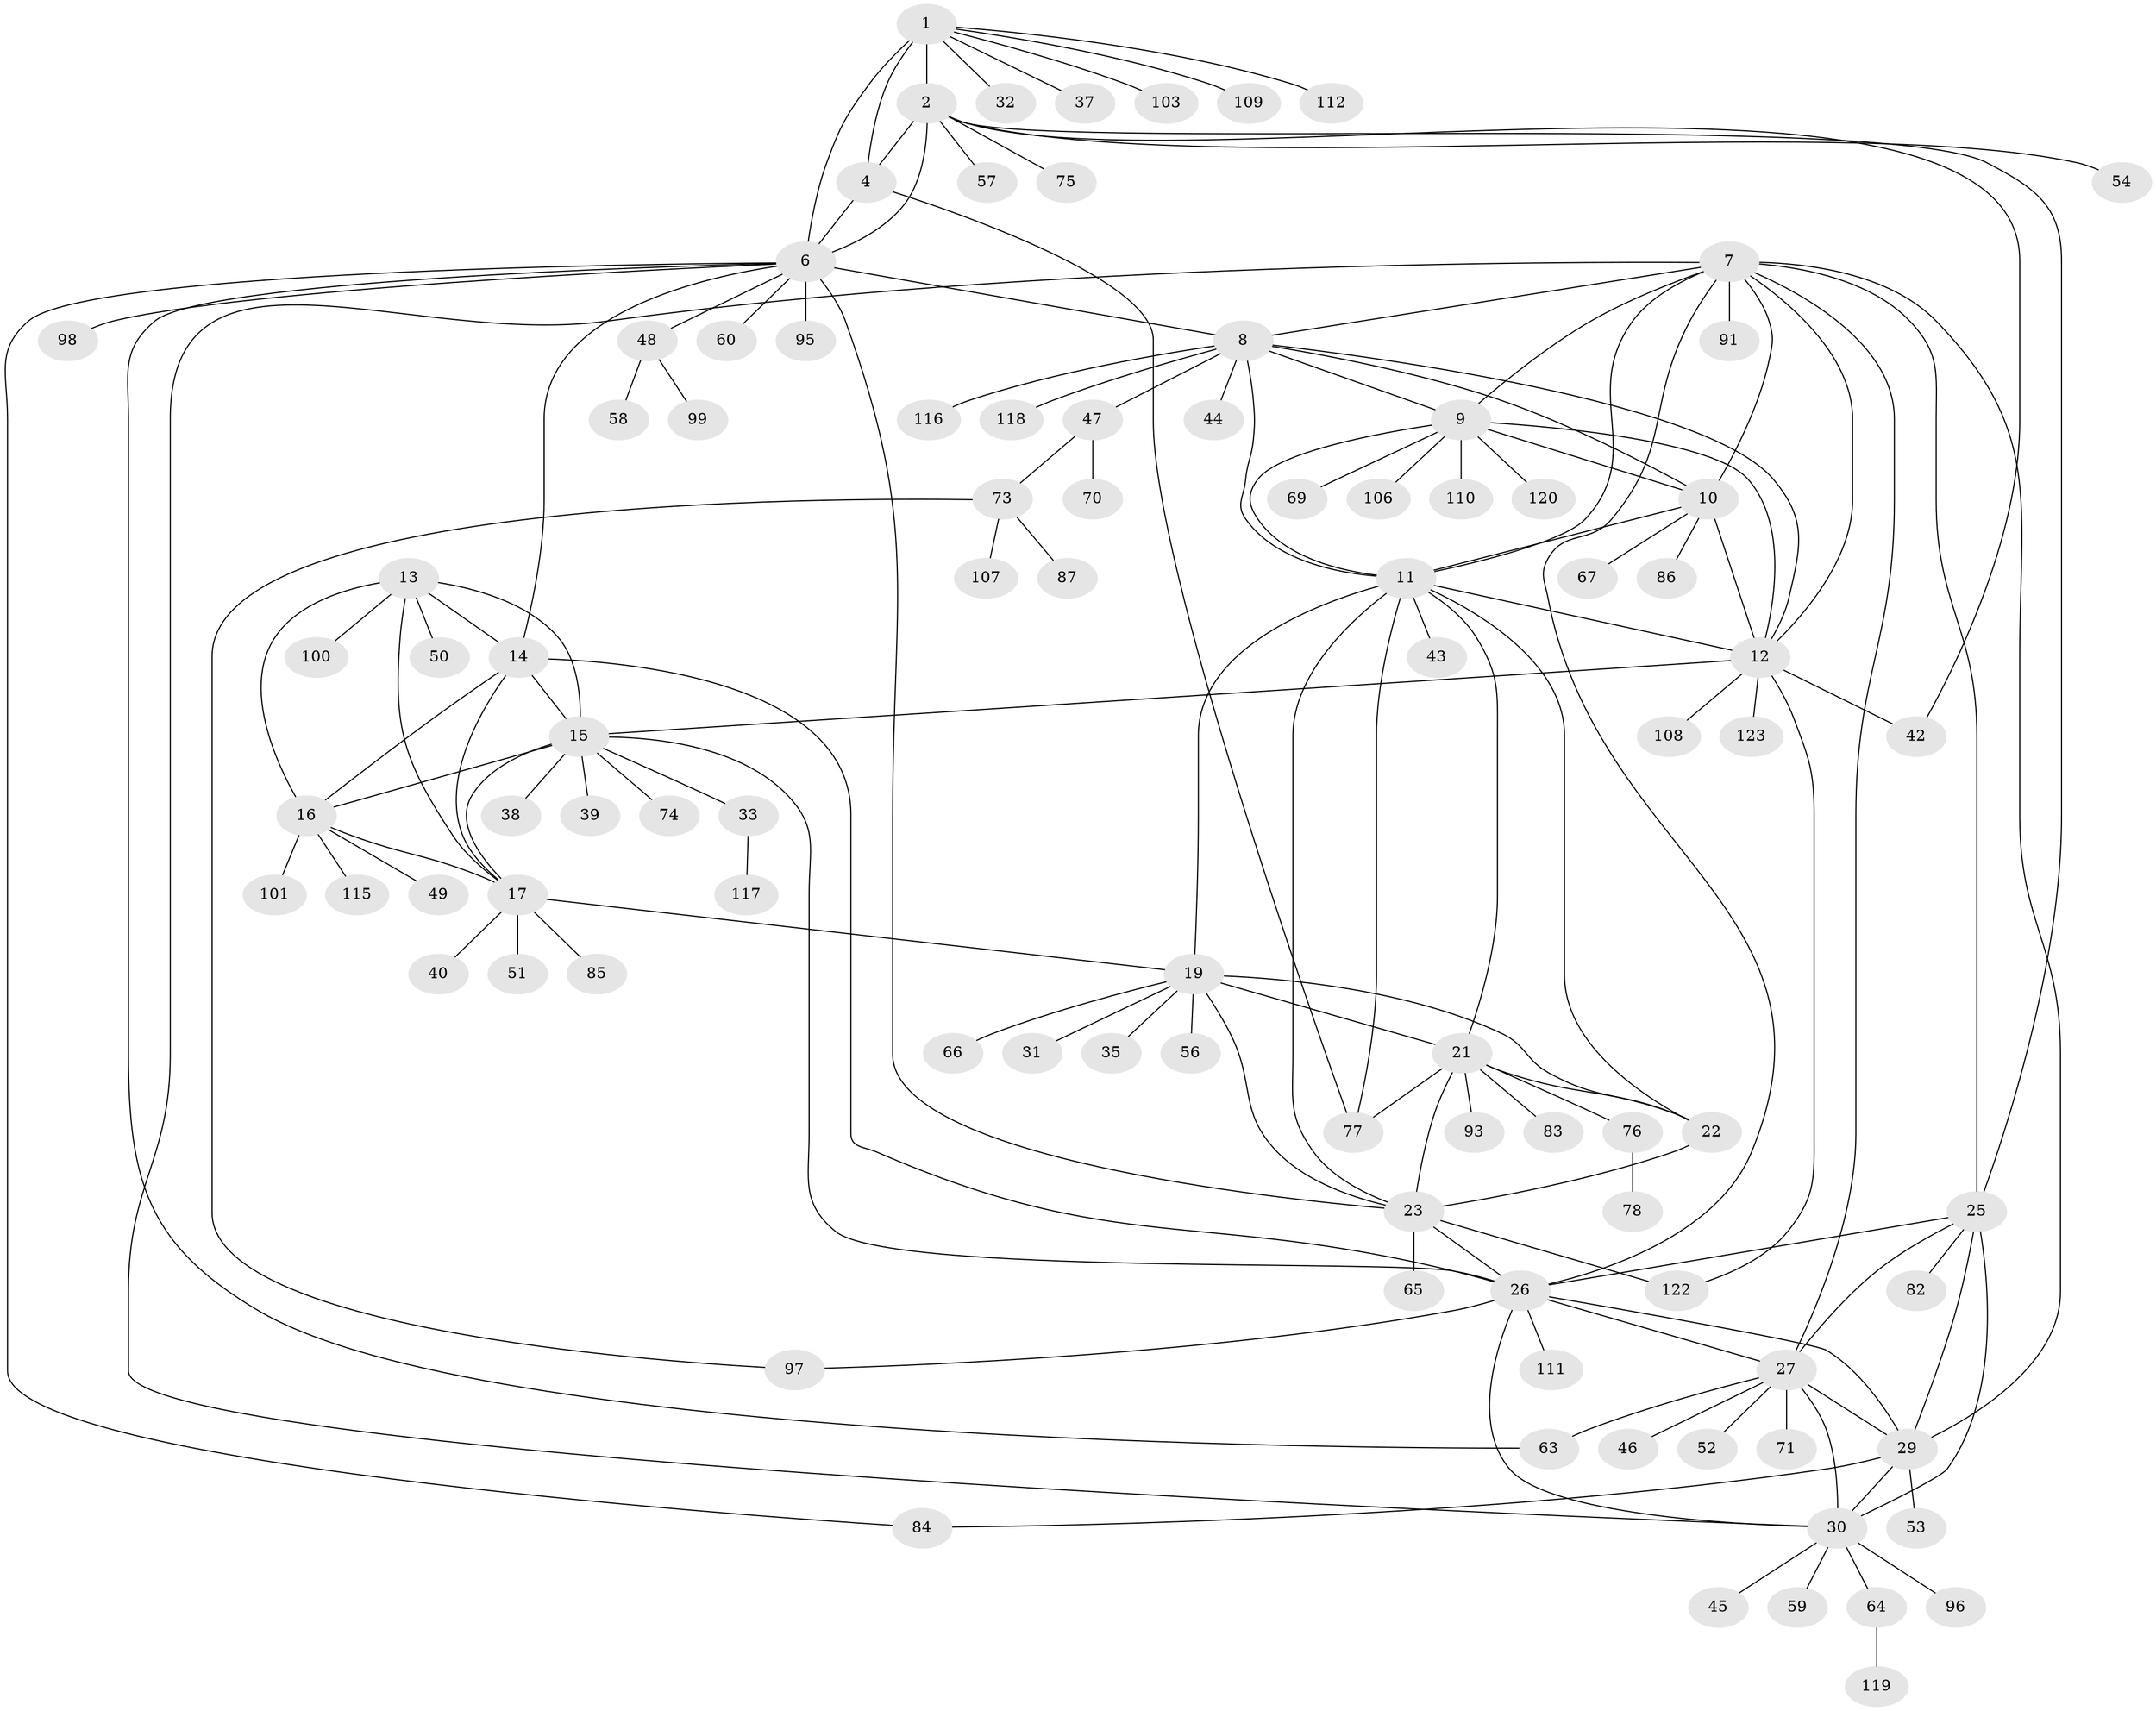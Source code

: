 // original degree distribution, {9: 0.04878048780487805, 6: 0.04065040650406504, 15: 0.008130081300813009, 7: 0.032520325203252036, 11: 0.024390243902439025, 8: 0.04065040650406504, 12: 0.008130081300813009, 10: 0.024390243902439025, 5: 0.016260162601626018, 2: 0.10569105691056911, 1: 0.5934959349593496, 3: 0.04065040650406504, 4: 0.016260162601626018}
// Generated by graph-tools (version 1.1) at 2025/42/03/06/25 10:42:09]
// undirected, 95 vertices, 143 edges
graph export_dot {
graph [start="1"]
  node [color=gray90,style=filled];
  1 [super="+3"];
  2 [super="+5"];
  4;
  6 [super="+34"];
  7 [super="+28"];
  8 [super="+89"];
  9 [super="+72"];
  10 [super="+68"];
  11 [super="+20"];
  12 [super="+121"];
  13 [super="+18"];
  14 [super="+104"];
  15 [super="+114"];
  16 [super="+61"];
  17 [super="+55"];
  19 [super="+62"];
  21 [super="+90"];
  22;
  23 [super="+24"];
  25 [super="+36"];
  26 [super="+94"];
  27 [super="+102"];
  29 [super="+80"];
  30;
  31 [super="+92"];
  32;
  33 [super="+41"];
  35;
  37;
  38;
  39;
  40;
  42;
  43;
  44;
  45;
  46;
  47;
  48 [super="+79"];
  49;
  50;
  51;
  52;
  53;
  54;
  56;
  57;
  58;
  59;
  60;
  63;
  64 [super="+81"];
  65;
  66;
  67;
  69;
  70;
  71;
  73;
  74;
  75;
  76 [super="+105"];
  77 [super="+113"];
  78;
  82;
  83;
  84;
  85;
  86;
  87 [super="+88"];
  91;
  93;
  95;
  96;
  97;
  98;
  99;
  100;
  101;
  103;
  106;
  107;
  108;
  109;
  110;
  111;
  112;
  115;
  116;
  117;
  118;
  119;
  120;
  122;
  123;
  1 -- 2 [weight=4];
  1 -- 4 [weight=2];
  1 -- 6 [weight=2];
  1 -- 32;
  1 -- 37;
  1 -- 103;
  1 -- 112;
  1 -- 109;
  2 -- 4 [weight=2];
  2 -- 6 [weight=2];
  2 -- 25;
  2 -- 42;
  2 -- 54;
  2 -- 75;
  2 -- 57;
  4 -- 6;
  4 -- 77;
  6 -- 8;
  6 -- 14;
  6 -- 48;
  6 -- 60;
  6 -- 63;
  6 -- 84;
  6 -- 95;
  6 -- 98;
  6 -- 23;
  7 -- 8;
  7 -- 9;
  7 -- 10;
  7 -- 11;
  7 -- 12;
  7 -- 91 [weight=2];
  7 -- 25;
  7 -- 26;
  7 -- 27;
  7 -- 29;
  7 -- 30;
  8 -- 9;
  8 -- 10;
  8 -- 11;
  8 -- 12;
  8 -- 44;
  8 -- 47;
  8 -- 116;
  8 -- 118;
  9 -- 10;
  9 -- 11;
  9 -- 12;
  9 -- 69;
  9 -- 106;
  9 -- 120;
  9 -- 110;
  10 -- 11;
  10 -- 12;
  10 -- 67;
  10 -- 86;
  11 -- 12;
  11 -- 43;
  11 -- 77;
  11 -- 19;
  11 -- 21;
  11 -- 22;
  11 -- 23 [weight=2];
  12 -- 15;
  12 -- 42;
  12 -- 108;
  12 -- 122;
  12 -- 123;
  13 -- 14 [weight=2];
  13 -- 15 [weight=2];
  13 -- 16 [weight=2];
  13 -- 17 [weight=2];
  13 -- 50;
  13 -- 100;
  14 -- 15;
  14 -- 16;
  14 -- 17;
  14 -- 26;
  15 -- 16;
  15 -- 17;
  15 -- 33;
  15 -- 38;
  15 -- 39;
  15 -- 74;
  15 -- 26;
  16 -- 17;
  16 -- 49;
  16 -- 101;
  16 -- 115;
  17 -- 19;
  17 -- 40;
  17 -- 51;
  17 -- 85;
  19 -- 21;
  19 -- 22;
  19 -- 23 [weight=2];
  19 -- 31;
  19 -- 35;
  19 -- 56;
  19 -- 66;
  21 -- 22;
  21 -- 23 [weight=2];
  21 -- 76;
  21 -- 83;
  21 -- 93;
  21 -- 77;
  22 -- 23 [weight=2];
  23 -- 65;
  23 -- 122;
  23 -- 26;
  25 -- 26;
  25 -- 27;
  25 -- 29;
  25 -- 30;
  25 -- 82;
  26 -- 27;
  26 -- 29;
  26 -- 30;
  26 -- 97;
  26 -- 111;
  27 -- 29;
  27 -- 30;
  27 -- 46;
  27 -- 52;
  27 -- 63;
  27 -- 71;
  29 -- 30;
  29 -- 53;
  29 -- 84;
  30 -- 45;
  30 -- 59;
  30 -- 64;
  30 -- 96;
  33 -- 117;
  47 -- 70;
  47 -- 73;
  48 -- 58;
  48 -- 99;
  64 -- 119;
  73 -- 87;
  73 -- 97;
  73 -- 107;
  76 -- 78;
}
